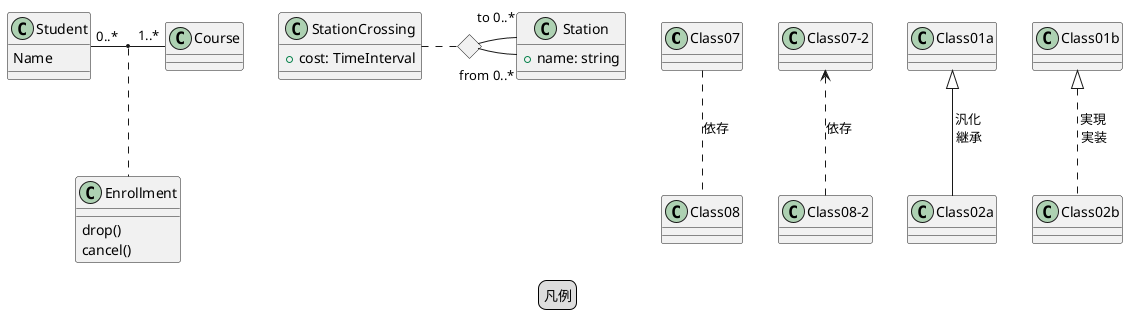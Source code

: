 @startuml
/'
"Class01" <|-- "Class02"
"Class03" *-- "Class04"
"Class05" o-- "Class06"
"Class07" .. "Class08"
"Class09" -- "Class10"
'/
legend
凡例
endlegend



"Class07" .. "Class08" : "依存"
"Class07-2" <.. "Class08-2" : "依存"
"Class01a" <|-- "Class02a" : "汎化\n 継承"
"Class01b" <|.. "Class02b" : "実現\n 実装"

/'
関連クラス
'/
class Student {
  Name
}
Student "0..*" - "1..*" Course
  (Student, Course) .. Enrollment
  class Enrollment {
  drop()
  cancel()
}

/'
複数関連
'/
class Station {
  +name: string
}
class StationCrossing {
  +cost: TimeInterval
}
<> diamond
StationCrossing . diamond
diamond - "from 0..*" Station
diamond - "to 0..* " Station



@enduml
